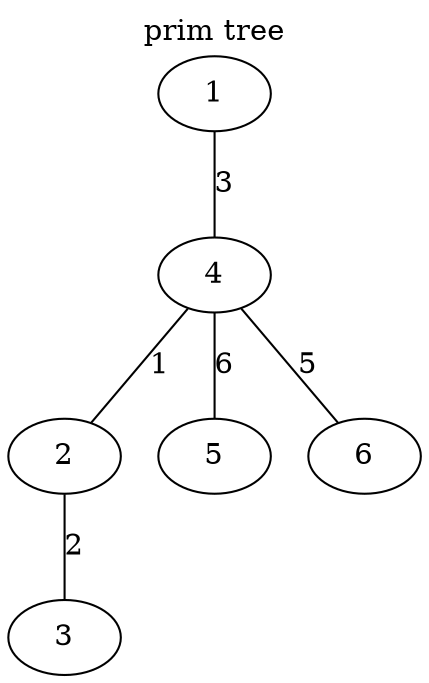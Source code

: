 graph {label="prim tree"
labelloc = t;sep="0.8";4 -- 2[label="1"];2 -- 3[label="2"];1 -- 4[label="3"];4 -- 5[label="6"];4 -- 6[label="5"];}